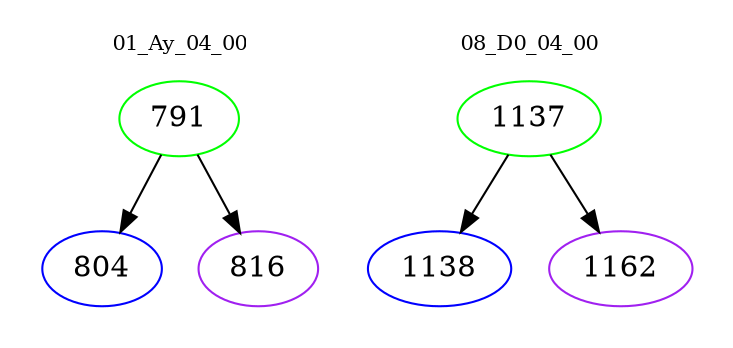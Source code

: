 digraph{
subgraph cluster_0 {
color = white
label = "01_Ay_04_00";
fontsize=10;
T0_791 [label="791", color="green"]
T0_791 -> T0_804 [color="black"]
T0_804 [label="804", color="blue"]
T0_791 -> T0_816 [color="black"]
T0_816 [label="816", color="purple"]
}
subgraph cluster_1 {
color = white
label = "08_D0_04_00";
fontsize=10;
T1_1137 [label="1137", color="green"]
T1_1137 -> T1_1138 [color="black"]
T1_1138 [label="1138", color="blue"]
T1_1137 -> T1_1162 [color="black"]
T1_1162 [label="1162", color="purple"]
}
}
